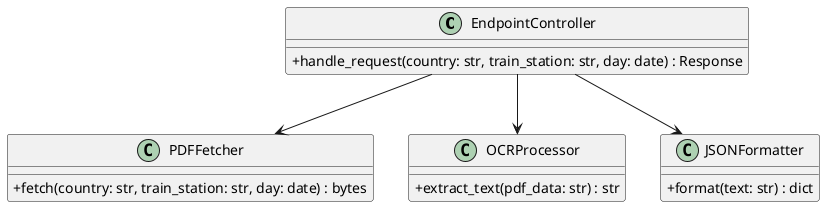 @startuml
skinparam classAttributeIconSize 0

class EndpointController {
    + handle_request(country: str, train_station: str, day: date) : Response
}

class PDFFetcher {
    + fetch(country: str, train_station: str, day: date) : bytes
}

class OCRProcessor {
    + extract_text(pdf_data: str) : str
}

class JSONFormatter {
    + format(text: str) : dict
}

EndpointController --> PDFFetcher
EndpointController --> OCRProcessor
EndpointController --> JSONFormatter
@enduml
